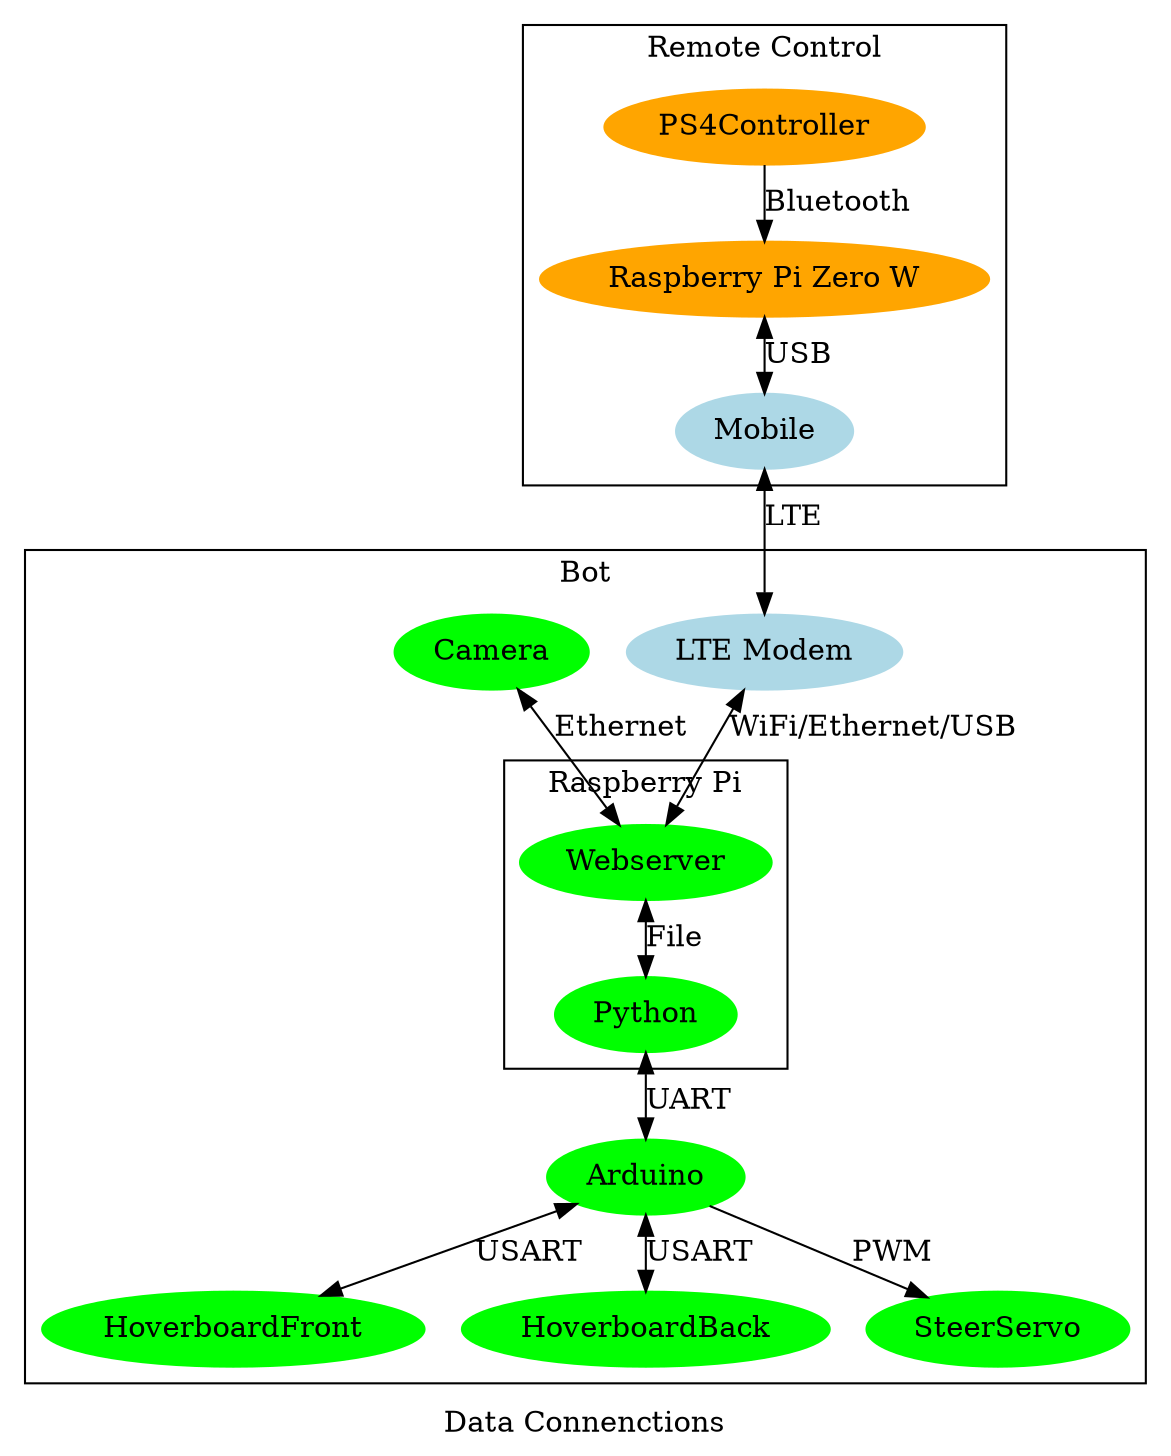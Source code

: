 digraph BOT {
    label="Data Connenctions"
    graph[class="RC"];
    ranksep="0.3"
    subgraph cluster_RC{
        node [style=filled,color=orange]
        label="Remote Control"
        PS4Controller -> "Raspberry Pi Zero W" [label = Bluetooth]
        node[color = lightblue]
        "Raspberry Pi Zero W" -> Mobile [label = USB] [dir = both]
    }
    node [style = filled, color=lightblue]
    "Mobile" -> "LTE Modem" [label = "LTE"] [dir = both]
    subgraph cluster_Bot{
        
        graph[class="Bot"];
        node [style=filled,color=green]
        label="Bot"
        Camera -> Webserver [label = "Ethernet"][dir = both]
        Arduino -> HoverboardFront [label = "USART"] [dir = both]
        Arduino -> HoverboardBack [label = "USART"] [dir = both]
        Arduino -> SteerServo [label = "PWM"]  
        "Python" -> Arduino [label = "UART"] [dir = both]
        "LTE Modem" -> Webserver [label = "WiFi/Ethernet/USB"] [dir = both]

        subgraph cluster_Pi{
            graph[class="Pi"];
            node [style=filled,color=green]
            label="Raspberry Pi"
            Webserver -> "Python" [label = File] [dir = both]
        }    
    }
 }